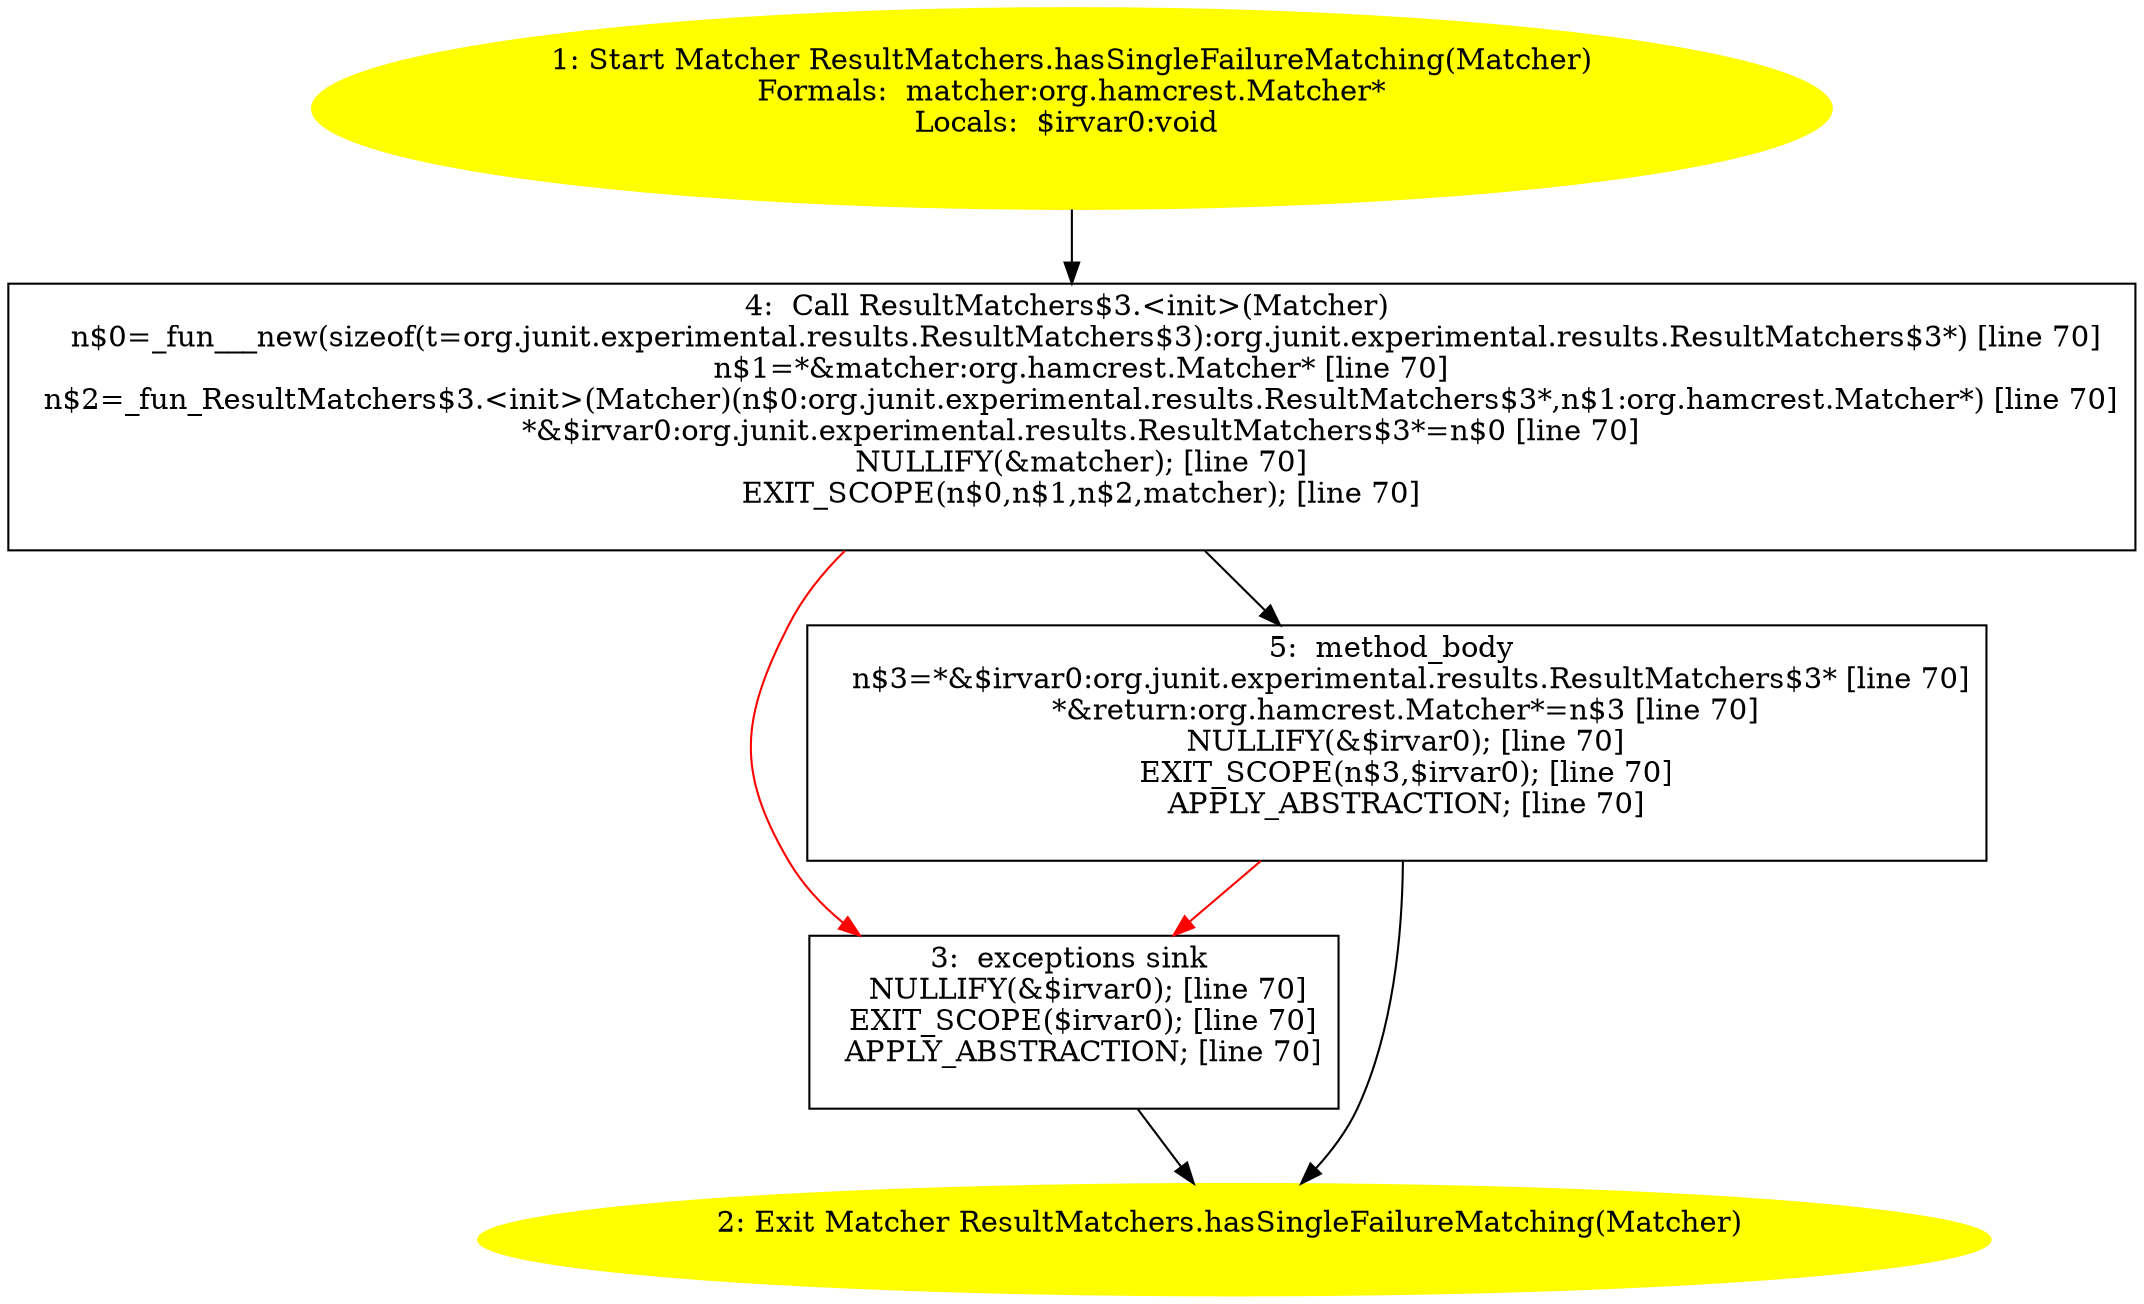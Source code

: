 /* @generated */
digraph cfg {
"org.junit.experimental.results.ResultMatchers.hasSingleFailureMatching(org.hamcrest.Matcher):org.ham.fe7b83ae9db24bf3267c1535fe148d46_1" [label="1: Start Matcher ResultMatchers.hasSingleFailureMatching(Matcher)\nFormals:  matcher:org.hamcrest.Matcher*\nLocals:  $irvar0:void \n  " color=yellow style=filled]
	

	 "org.junit.experimental.results.ResultMatchers.hasSingleFailureMatching(org.hamcrest.Matcher):org.ham.fe7b83ae9db24bf3267c1535fe148d46_1" -> "org.junit.experimental.results.ResultMatchers.hasSingleFailureMatching(org.hamcrest.Matcher):org.ham.fe7b83ae9db24bf3267c1535fe148d46_4" ;
"org.junit.experimental.results.ResultMatchers.hasSingleFailureMatching(org.hamcrest.Matcher):org.ham.fe7b83ae9db24bf3267c1535fe148d46_2" [label="2: Exit Matcher ResultMatchers.hasSingleFailureMatching(Matcher) \n  " color=yellow style=filled]
	

"org.junit.experimental.results.ResultMatchers.hasSingleFailureMatching(org.hamcrest.Matcher):org.ham.fe7b83ae9db24bf3267c1535fe148d46_3" [label="3:  exceptions sink \n   NULLIFY(&$irvar0); [line 70]\n  EXIT_SCOPE($irvar0); [line 70]\n  APPLY_ABSTRACTION; [line 70]\n " shape="box"]
	

	 "org.junit.experimental.results.ResultMatchers.hasSingleFailureMatching(org.hamcrest.Matcher):org.ham.fe7b83ae9db24bf3267c1535fe148d46_3" -> "org.junit.experimental.results.ResultMatchers.hasSingleFailureMatching(org.hamcrest.Matcher):org.ham.fe7b83ae9db24bf3267c1535fe148d46_2" ;
"org.junit.experimental.results.ResultMatchers.hasSingleFailureMatching(org.hamcrest.Matcher):org.ham.fe7b83ae9db24bf3267c1535fe148d46_4" [label="4:  Call ResultMatchers$3.<init>(Matcher) \n   n$0=_fun___new(sizeof(t=org.junit.experimental.results.ResultMatchers$3):org.junit.experimental.results.ResultMatchers$3*) [line 70]\n  n$1=*&matcher:org.hamcrest.Matcher* [line 70]\n  n$2=_fun_ResultMatchers$3.<init>(Matcher)(n$0:org.junit.experimental.results.ResultMatchers$3*,n$1:org.hamcrest.Matcher*) [line 70]\n  *&$irvar0:org.junit.experimental.results.ResultMatchers$3*=n$0 [line 70]\n  NULLIFY(&matcher); [line 70]\n  EXIT_SCOPE(n$0,n$1,n$2,matcher); [line 70]\n " shape="box"]
	

	 "org.junit.experimental.results.ResultMatchers.hasSingleFailureMatching(org.hamcrest.Matcher):org.ham.fe7b83ae9db24bf3267c1535fe148d46_4" -> "org.junit.experimental.results.ResultMatchers.hasSingleFailureMatching(org.hamcrest.Matcher):org.ham.fe7b83ae9db24bf3267c1535fe148d46_5" ;
	 "org.junit.experimental.results.ResultMatchers.hasSingleFailureMatching(org.hamcrest.Matcher):org.ham.fe7b83ae9db24bf3267c1535fe148d46_4" -> "org.junit.experimental.results.ResultMatchers.hasSingleFailureMatching(org.hamcrest.Matcher):org.ham.fe7b83ae9db24bf3267c1535fe148d46_3" [color="red" ];
"org.junit.experimental.results.ResultMatchers.hasSingleFailureMatching(org.hamcrest.Matcher):org.ham.fe7b83ae9db24bf3267c1535fe148d46_5" [label="5:  method_body \n   n$3=*&$irvar0:org.junit.experimental.results.ResultMatchers$3* [line 70]\n  *&return:org.hamcrest.Matcher*=n$3 [line 70]\n  NULLIFY(&$irvar0); [line 70]\n  EXIT_SCOPE(n$3,$irvar0); [line 70]\n  APPLY_ABSTRACTION; [line 70]\n " shape="box"]
	

	 "org.junit.experimental.results.ResultMatchers.hasSingleFailureMatching(org.hamcrest.Matcher):org.ham.fe7b83ae9db24bf3267c1535fe148d46_5" -> "org.junit.experimental.results.ResultMatchers.hasSingleFailureMatching(org.hamcrest.Matcher):org.ham.fe7b83ae9db24bf3267c1535fe148d46_2" ;
	 "org.junit.experimental.results.ResultMatchers.hasSingleFailureMatching(org.hamcrest.Matcher):org.ham.fe7b83ae9db24bf3267c1535fe148d46_5" -> "org.junit.experimental.results.ResultMatchers.hasSingleFailureMatching(org.hamcrest.Matcher):org.ham.fe7b83ae9db24bf3267c1535fe148d46_3" [color="red" ];
}
